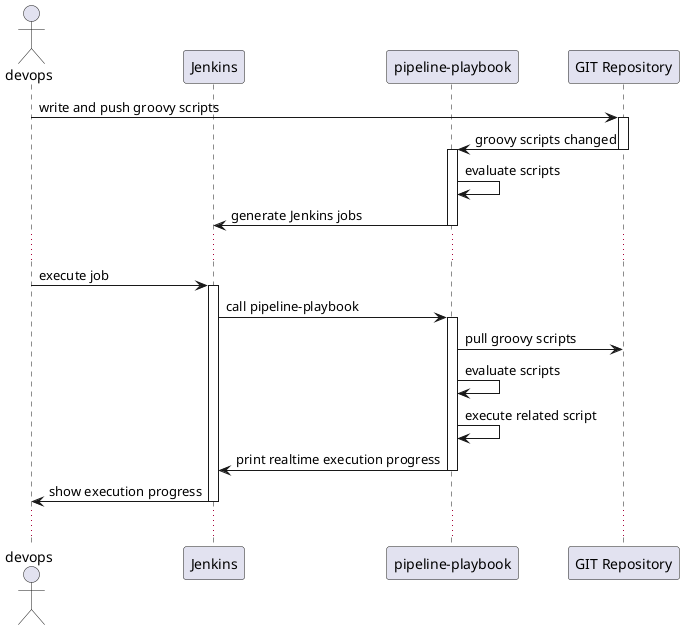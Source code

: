 @startuml
actor devops
participant "Jenkins" as jenkins
participant "pipeline-playbook" as pipeline
participant "GIT Repository" as git

devops -> git : write and push groovy scripts
activate git
git -> pipeline : groovy scripts changed
deactivate git
activate pipeline
pipeline -> pipeline : evaluate scripts
pipeline -> jenkins : generate Jenkins jobs
deactivate pipeline
...
devops -> jenkins : execute job
activate jenkins
jenkins -> pipeline : call pipeline-playbook
activate pipeline
pipeline -> git : pull groovy scripts
pipeline -> pipeline : evaluate scripts
pipeline -> pipeline : execute related script
pipeline -> jenkins : print realtime execution progress
deactivate pipeline
jenkins -> devops : show execution progress
deactivate jenkins
...
@enduml